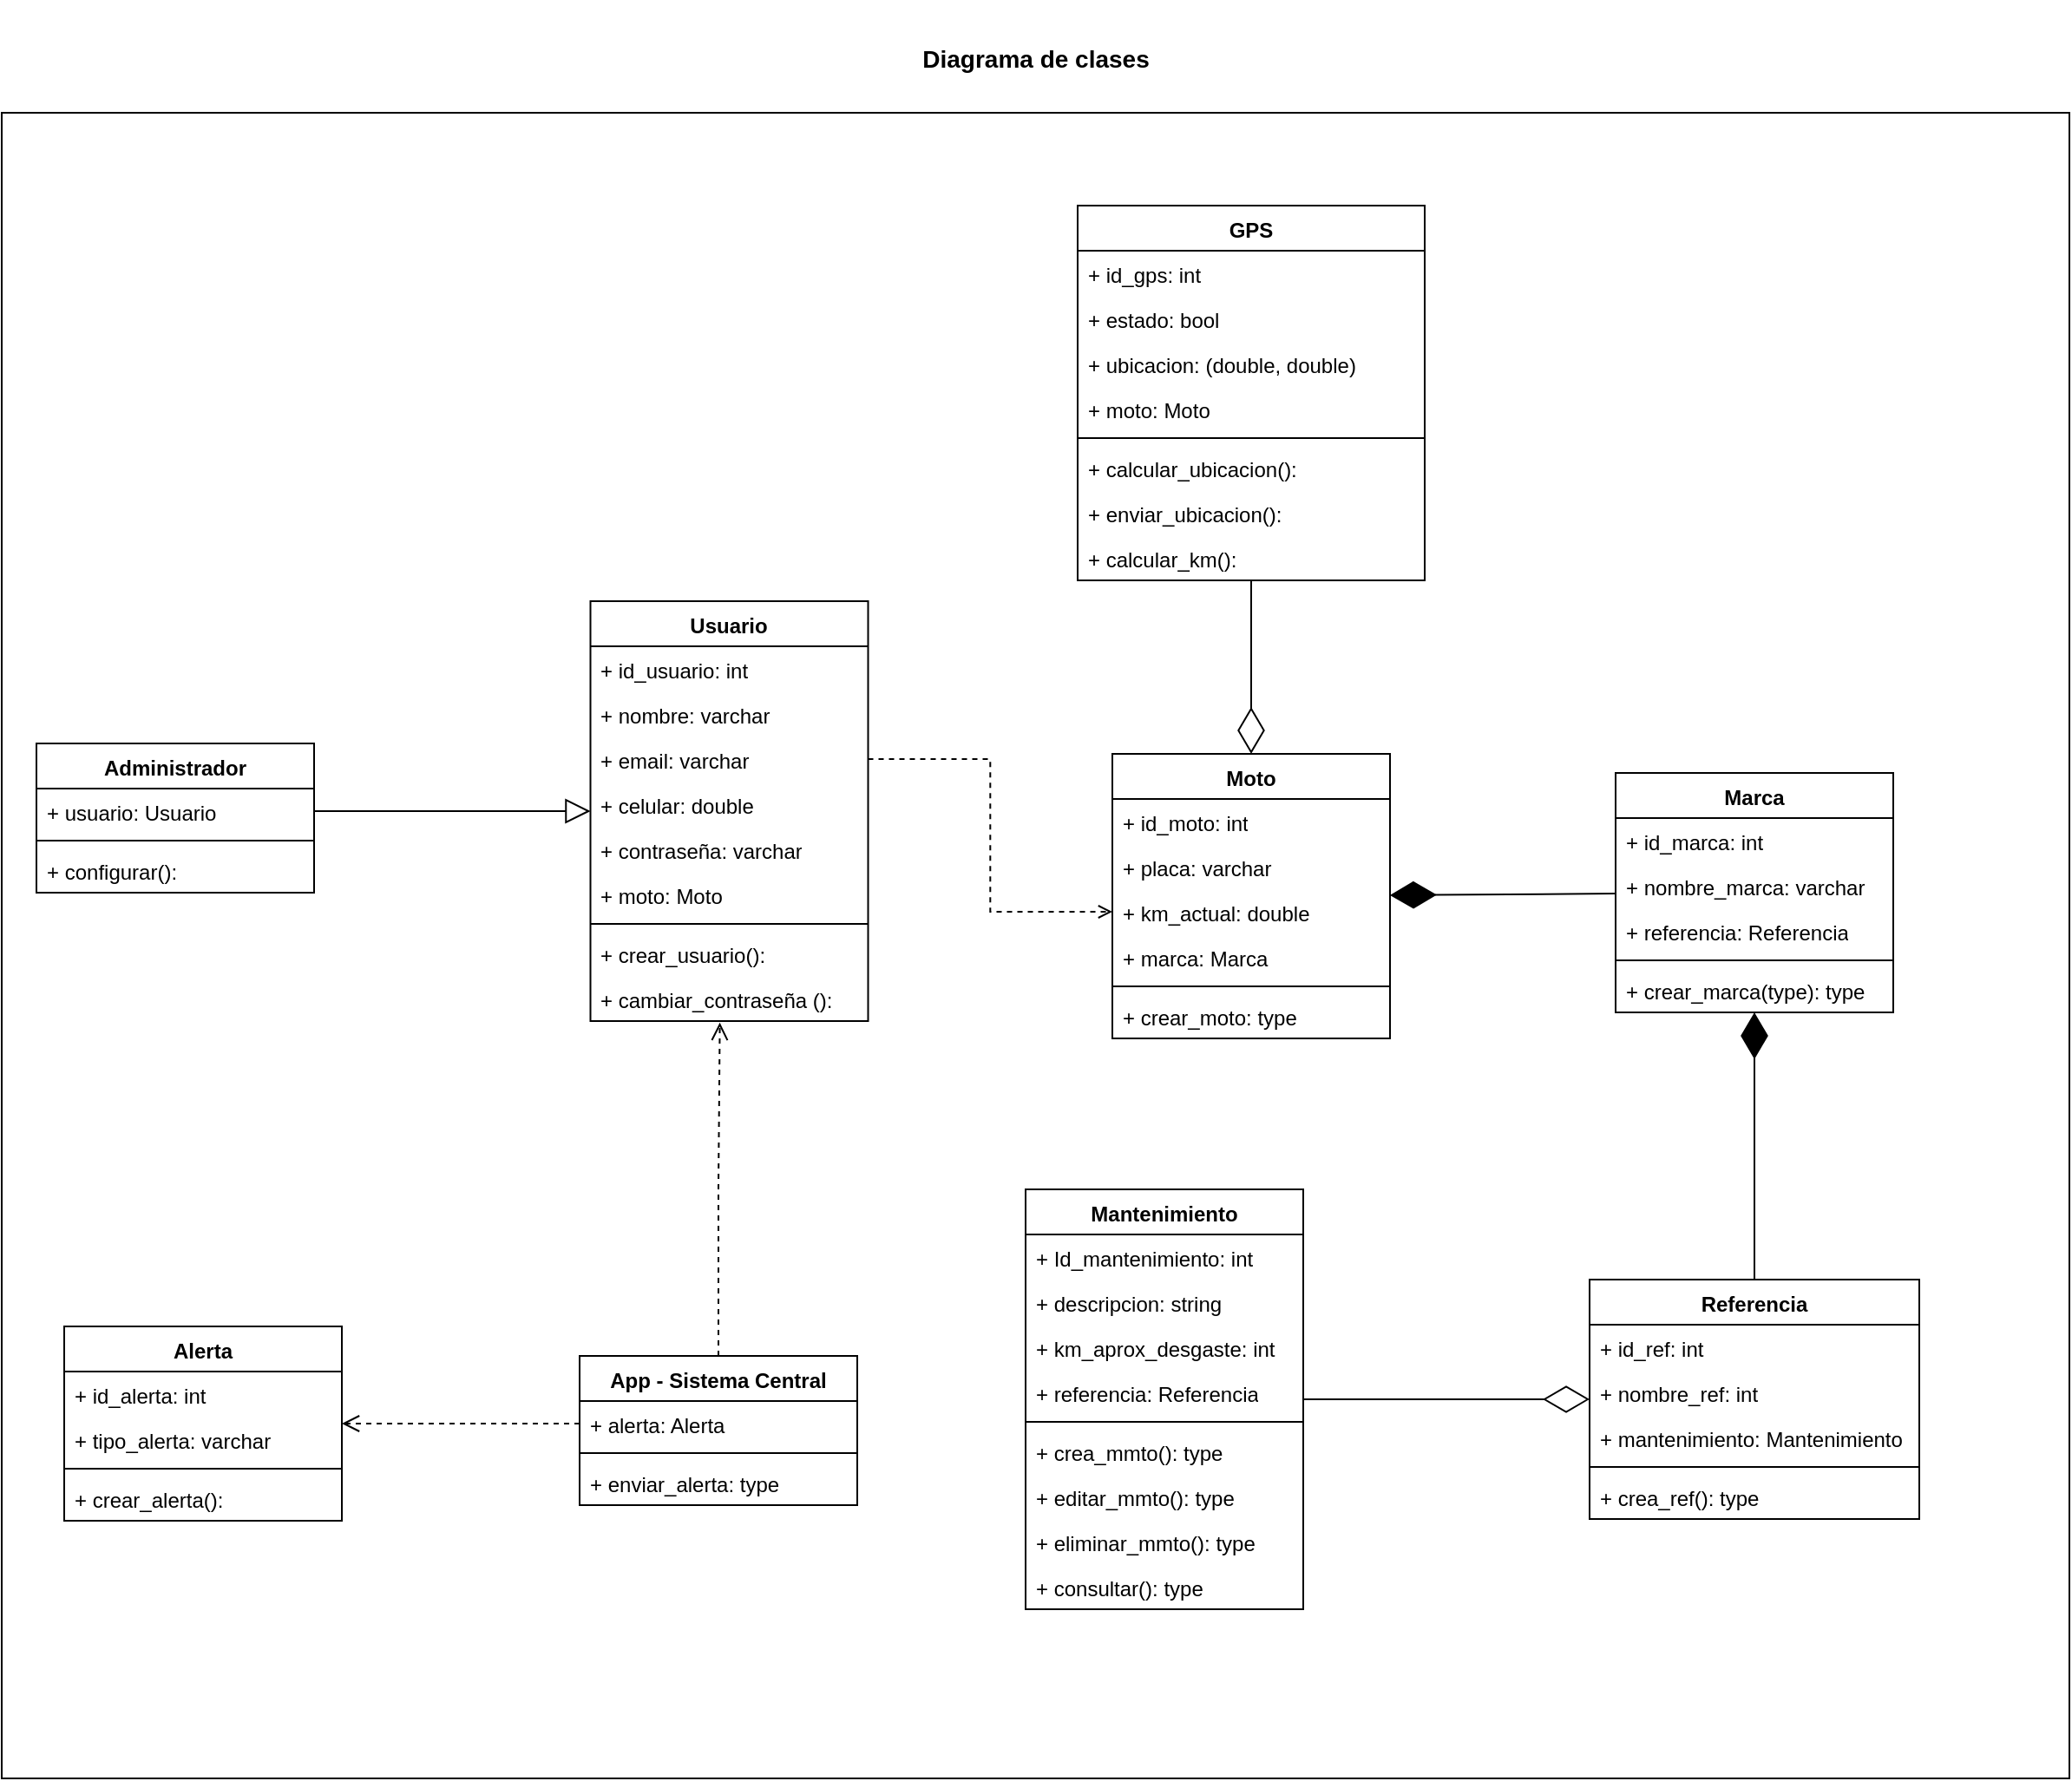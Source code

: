 <mxfile version="21.7.2" type="github">
  <diagram name="Página-1" id="AJo7MkJlBzFm4DOstwoO">
    <mxGraphModel dx="1725" dy="1435" grid="1" gridSize="14" guides="1" tooltips="1" connect="1" arrows="1" fold="1" page="1" pageScale="1" pageWidth="450" pageHeight="1100" math="0" shadow="0">
      <root>
        <mxCell id="0" />
        <mxCell id="1" parent="0" />
        <mxCell id="zH-oJmZ9fDYXSKhFiZC8-72" value="" style="group" vertex="1" connectable="0" parent="1">
          <mxGeometry x="966" y="66" width="1191.5" height="960" as="geometry" />
        </mxCell>
        <mxCell id="zH-oJmZ9fDYXSKhFiZC8-73" value="&lt;h1 style=&quot;line-height: 110%;&quot;&gt;&lt;font style=&quot;font-size: 14px;&quot;&gt;Diagrama de clases&lt;/font&gt;&lt;/h1&gt;" style="rounded=0;whiteSpace=wrap;html=1;horizontal=1;verticalAlign=bottom;labelPosition=center;verticalLabelPosition=top;align=center;direction=east;" vertex="1" parent="zH-oJmZ9fDYXSKhFiZC8-72">
          <mxGeometry width="1191.5" height="960" as="geometry" />
        </mxCell>
        <mxCell id="zH-oJmZ9fDYXSKhFiZC8-74" value="Usuario" style="swimlane;fontStyle=1;align=center;verticalAlign=top;childLayout=stackLayout;horizontal=1;startSize=26;horizontalStack=0;resizeParent=1;resizeParentMax=0;resizeLast=0;collapsible=1;marginBottom=0;whiteSpace=wrap;html=1;" vertex="1" parent="zH-oJmZ9fDYXSKhFiZC8-72">
          <mxGeometry x="339.25" y="281.5" width="160" height="242" as="geometry" />
        </mxCell>
        <mxCell id="zH-oJmZ9fDYXSKhFiZC8-75" value="+ id_usuario: int" style="text;strokeColor=none;fillColor=none;align=left;verticalAlign=top;spacingLeft=4;spacingRight=4;overflow=hidden;rotatable=0;points=[[0,0.5],[1,0.5]];portConstraint=eastwest;whiteSpace=wrap;html=1;" vertex="1" parent="zH-oJmZ9fDYXSKhFiZC8-74">
          <mxGeometry y="26" width="160" height="26" as="geometry" />
        </mxCell>
        <mxCell id="zH-oJmZ9fDYXSKhFiZC8-76" value="+ nombre: varchar" style="text;strokeColor=none;fillColor=none;align=left;verticalAlign=top;spacingLeft=4;spacingRight=4;overflow=hidden;rotatable=0;points=[[0,0.5],[1,0.5]];portConstraint=eastwest;whiteSpace=wrap;html=1;" vertex="1" parent="zH-oJmZ9fDYXSKhFiZC8-74">
          <mxGeometry y="52" width="160" height="26" as="geometry" />
        </mxCell>
        <mxCell id="zH-oJmZ9fDYXSKhFiZC8-77" value="+ email: varchar" style="text;strokeColor=none;fillColor=none;align=left;verticalAlign=top;spacingLeft=4;spacingRight=4;overflow=hidden;rotatable=0;points=[[0,0.5],[1,0.5]];portConstraint=eastwest;whiteSpace=wrap;html=1;" vertex="1" parent="zH-oJmZ9fDYXSKhFiZC8-74">
          <mxGeometry y="78" width="160" height="26" as="geometry" />
        </mxCell>
        <mxCell id="zH-oJmZ9fDYXSKhFiZC8-78" value="+ celular: double" style="text;strokeColor=none;fillColor=none;align=left;verticalAlign=top;spacingLeft=4;spacingRight=4;overflow=hidden;rotatable=0;points=[[0,0.5],[1,0.5]];portConstraint=eastwest;whiteSpace=wrap;html=1;" vertex="1" parent="zH-oJmZ9fDYXSKhFiZC8-74">
          <mxGeometry y="104" width="160" height="26" as="geometry" />
        </mxCell>
        <mxCell id="zH-oJmZ9fDYXSKhFiZC8-79" value="+ contraseña: varchar" style="text;strokeColor=none;fillColor=none;align=left;verticalAlign=top;spacingLeft=4;spacingRight=4;overflow=hidden;rotatable=0;points=[[0,0.5],[1,0.5]];portConstraint=eastwest;whiteSpace=wrap;html=1;" vertex="1" parent="zH-oJmZ9fDYXSKhFiZC8-74">
          <mxGeometry y="130" width="160" height="26" as="geometry" />
        </mxCell>
        <mxCell id="zH-oJmZ9fDYXSKhFiZC8-80" value="+ moto: Moto" style="text;strokeColor=none;fillColor=none;align=left;verticalAlign=top;spacingLeft=4;spacingRight=4;overflow=hidden;rotatable=0;points=[[0,0.5],[1,0.5]];portConstraint=eastwest;whiteSpace=wrap;html=1;" vertex="1" parent="zH-oJmZ9fDYXSKhFiZC8-74">
          <mxGeometry y="156" width="160" height="26" as="geometry" />
        </mxCell>
        <mxCell id="zH-oJmZ9fDYXSKhFiZC8-81" value="" style="line;strokeWidth=1;fillColor=none;align=left;verticalAlign=middle;spacingTop=-1;spacingLeft=3;spacingRight=3;rotatable=0;labelPosition=right;points=[];portConstraint=eastwest;strokeColor=inherit;" vertex="1" parent="zH-oJmZ9fDYXSKhFiZC8-74">
          <mxGeometry y="182" width="160" height="8" as="geometry" />
        </mxCell>
        <mxCell id="zH-oJmZ9fDYXSKhFiZC8-82" value="+ crear_usuario():" style="text;strokeColor=none;fillColor=none;align=left;verticalAlign=top;spacingLeft=4;spacingRight=4;overflow=hidden;rotatable=0;points=[[0,0.5],[1,0.5]];portConstraint=eastwest;whiteSpace=wrap;html=1;" vertex="1" parent="zH-oJmZ9fDYXSKhFiZC8-74">
          <mxGeometry y="190" width="160" height="26" as="geometry" />
        </mxCell>
        <mxCell id="zH-oJmZ9fDYXSKhFiZC8-83" value="+ cambiar_contraseña ():" style="text;strokeColor=none;fillColor=none;align=left;verticalAlign=top;spacingLeft=4;spacingRight=4;overflow=hidden;rotatable=0;points=[[0,0.5],[1,0.5]];portConstraint=eastwest;whiteSpace=wrap;html=1;" vertex="1" parent="zH-oJmZ9fDYXSKhFiZC8-74">
          <mxGeometry y="216" width="160" height="26" as="geometry" />
        </mxCell>
        <mxCell id="zH-oJmZ9fDYXSKhFiZC8-84" value="Administrador" style="swimlane;fontStyle=1;align=center;verticalAlign=top;childLayout=stackLayout;horizontal=1;startSize=26;horizontalStack=0;resizeParent=1;resizeParentMax=0;resizeLast=0;collapsible=1;marginBottom=0;whiteSpace=wrap;html=1;" vertex="1" parent="zH-oJmZ9fDYXSKhFiZC8-72">
          <mxGeometry x="20" y="363.5" width="160" height="86" as="geometry" />
        </mxCell>
        <mxCell id="zH-oJmZ9fDYXSKhFiZC8-85" value="+ usuario: Usuario" style="text;strokeColor=none;fillColor=none;align=left;verticalAlign=top;spacingLeft=4;spacingRight=4;overflow=hidden;rotatable=0;points=[[0,0.5],[1,0.5]];portConstraint=eastwest;whiteSpace=wrap;html=1;" vertex="1" parent="zH-oJmZ9fDYXSKhFiZC8-84">
          <mxGeometry y="26" width="160" height="26" as="geometry" />
        </mxCell>
        <mxCell id="zH-oJmZ9fDYXSKhFiZC8-86" value="" style="line;strokeWidth=1;fillColor=none;align=left;verticalAlign=middle;spacingTop=-1;spacingLeft=3;spacingRight=3;rotatable=0;labelPosition=right;points=[];portConstraint=eastwest;strokeColor=inherit;" vertex="1" parent="zH-oJmZ9fDYXSKhFiZC8-84">
          <mxGeometry y="52" width="160" height="8" as="geometry" />
        </mxCell>
        <mxCell id="zH-oJmZ9fDYXSKhFiZC8-87" value="+ configurar():&amp;nbsp;" style="text;strokeColor=none;fillColor=none;align=left;verticalAlign=top;spacingLeft=4;spacingRight=4;overflow=hidden;rotatable=0;points=[[0,0.5],[1,0.5]];portConstraint=eastwest;whiteSpace=wrap;html=1;" vertex="1" parent="zH-oJmZ9fDYXSKhFiZC8-84">
          <mxGeometry y="60" width="160" height="26" as="geometry" />
        </mxCell>
        <mxCell id="zH-oJmZ9fDYXSKhFiZC8-88" value="Moto" style="swimlane;fontStyle=1;align=center;verticalAlign=top;childLayout=stackLayout;horizontal=1;startSize=26;horizontalStack=0;resizeParent=1;resizeParentMax=0;resizeLast=0;collapsible=1;marginBottom=0;whiteSpace=wrap;html=1;" vertex="1" parent="zH-oJmZ9fDYXSKhFiZC8-72">
          <mxGeometry x="640" y="369.5" width="160" height="164" as="geometry" />
        </mxCell>
        <mxCell id="zH-oJmZ9fDYXSKhFiZC8-89" value="+ id_moto: int" style="text;strokeColor=none;fillColor=none;align=left;verticalAlign=top;spacingLeft=4;spacingRight=4;overflow=hidden;rotatable=0;points=[[0,0.5],[1,0.5]];portConstraint=eastwest;whiteSpace=wrap;html=1;" vertex="1" parent="zH-oJmZ9fDYXSKhFiZC8-88">
          <mxGeometry y="26" width="160" height="26" as="geometry" />
        </mxCell>
        <mxCell id="zH-oJmZ9fDYXSKhFiZC8-90" value="+ placa: varchar" style="text;strokeColor=none;fillColor=none;align=left;verticalAlign=top;spacingLeft=4;spacingRight=4;overflow=hidden;rotatable=0;points=[[0,0.5],[1,0.5]];portConstraint=eastwest;whiteSpace=wrap;html=1;" vertex="1" parent="zH-oJmZ9fDYXSKhFiZC8-88">
          <mxGeometry y="52" width="160" height="26" as="geometry" />
        </mxCell>
        <mxCell id="zH-oJmZ9fDYXSKhFiZC8-91" value="+ km_actual: double" style="text;strokeColor=none;fillColor=none;align=left;verticalAlign=top;spacingLeft=4;spacingRight=4;overflow=hidden;rotatable=0;points=[[0,0.5],[1,0.5]];portConstraint=eastwest;whiteSpace=wrap;html=1;" vertex="1" parent="zH-oJmZ9fDYXSKhFiZC8-88">
          <mxGeometry y="78" width="160" height="26" as="geometry" />
        </mxCell>
        <mxCell id="zH-oJmZ9fDYXSKhFiZC8-92" value="+ marca: Marca" style="text;strokeColor=none;fillColor=none;align=left;verticalAlign=top;spacingLeft=4;spacingRight=4;overflow=hidden;rotatable=0;points=[[0,0.5],[1,0.5]];portConstraint=eastwest;whiteSpace=wrap;html=1;" vertex="1" parent="zH-oJmZ9fDYXSKhFiZC8-88">
          <mxGeometry y="104" width="160" height="26" as="geometry" />
        </mxCell>
        <mxCell id="zH-oJmZ9fDYXSKhFiZC8-93" value="" style="line;strokeWidth=1;fillColor=none;align=left;verticalAlign=middle;spacingTop=-1;spacingLeft=3;spacingRight=3;rotatable=0;labelPosition=right;points=[];portConstraint=eastwest;strokeColor=inherit;" vertex="1" parent="zH-oJmZ9fDYXSKhFiZC8-88">
          <mxGeometry y="130" width="160" height="8" as="geometry" />
        </mxCell>
        <mxCell id="zH-oJmZ9fDYXSKhFiZC8-94" value="+ crear_moto: type" style="text;strokeColor=none;fillColor=none;align=left;verticalAlign=top;spacingLeft=4;spacingRight=4;overflow=hidden;rotatable=0;points=[[0,0.5],[1,0.5]];portConstraint=eastwest;whiteSpace=wrap;html=1;" vertex="1" parent="zH-oJmZ9fDYXSKhFiZC8-88">
          <mxGeometry y="138" width="160" height="26" as="geometry" />
        </mxCell>
        <mxCell id="zH-oJmZ9fDYXSKhFiZC8-95" value="Mantenimiento" style="swimlane;fontStyle=1;align=center;verticalAlign=top;childLayout=stackLayout;horizontal=1;startSize=26;horizontalStack=0;resizeParent=1;resizeParentMax=0;resizeLast=0;collapsible=1;marginBottom=0;whiteSpace=wrap;html=1;" vertex="1" parent="zH-oJmZ9fDYXSKhFiZC8-72">
          <mxGeometry x="590" y="620.5" width="160" height="242" as="geometry" />
        </mxCell>
        <mxCell id="zH-oJmZ9fDYXSKhFiZC8-96" value="+ Id_mantenimiento: int" style="text;strokeColor=none;fillColor=none;align=left;verticalAlign=top;spacingLeft=4;spacingRight=4;overflow=hidden;rotatable=0;points=[[0,0.5],[1,0.5]];portConstraint=eastwest;whiteSpace=wrap;html=1;" vertex="1" parent="zH-oJmZ9fDYXSKhFiZC8-95">
          <mxGeometry y="26" width="160" height="26" as="geometry" />
        </mxCell>
        <mxCell id="zH-oJmZ9fDYXSKhFiZC8-97" value="+ descripcion: string" style="text;strokeColor=none;fillColor=none;align=left;verticalAlign=top;spacingLeft=4;spacingRight=4;overflow=hidden;rotatable=0;points=[[0,0.5],[1,0.5]];portConstraint=eastwest;whiteSpace=wrap;html=1;" vertex="1" parent="zH-oJmZ9fDYXSKhFiZC8-95">
          <mxGeometry y="52" width="160" height="26" as="geometry" />
        </mxCell>
        <mxCell id="zH-oJmZ9fDYXSKhFiZC8-98" value="+ km_aprox_desgaste: int" style="text;strokeColor=none;fillColor=none;align=left;verticalAlign=top;spacingLeft=4;spacingRight=4;overflow=hidden;rotatable=0;points=[[0,0.5],[1,0.5]];portConstraint=eastwest;whiteSpace=wrap;html=1;" vertex="1" parent="zH-oJmZ9fDYXSKhFiZC8-95">
          <mxGeometry y="78" width="160" height="26" as="geometry" />
        </mxCell>
        <mxCell id="zH-oJmZ9fDYXSKhFiZC8-99" value="+ referencia: Referencia" style="text;strokeColor=none;fillColor=none;align=left;verticalAlign=top;spacingLeft=4;spacingRight=4;overflow=hidden;rotatable=0;points=[[0,0.5],[1,0.5]];portConstraint=eastwest;whiteSpace=wrap;html=1;" vertex="1" parent="zH-oJmZ9fDYXSKhFiZC8-95">
          <mxGeometry y="104" width="160" height="26" as="geometry" />
        </mxCell>
        <mxCell id="zH-oJmZ9fDYXSKhFiZC8-100" value="" style="line;strokeWidth=1;fillColor=none;align=left;verticalAlign=middle;spacingTop=-1;spacingLeft=3;spacingRight=3;rotatable=0;labelPosition=right;points=[];portConstraint=eastwest;strokeColor=inherit;" vertex="1" parent="zH-oJmZ9fDYXSKhFiZC8-95">
          <mxGeometry y="130" width="160" height="8" as="geometry" />
        </mxCell>
        <mxCell id="zH-oJmZ9fDYXSKhFiZC8-101" value="+ crea_mmto(): type" style="text;strokeColor=none;fillColor=none;align=left;verticalAlign=top;spacingLeft=4;spacingRight=4;overflow=hidden;rotatable=0;points=[[0,0.5],[1,0.5]];portConstraint=eastwest;whiteSpace=wrap;html=1;" vertex="1" parent="zH-oJmZ9fDYXSKhFiZC8-95">
          <mxGeometry y="138" width="160" height="26" as="geometry" />
        </mxCell>
        <mxCell id="zH-oJmZ9fDYXSKhFiZC8-102" value="+ editar_mmto(): type" style="text;strokeColor=none;fillColor=none;align=left;verticalAlign=top;spacingLeft=4;spacingRight=4;overflow=hidden;rotatable=0;points=[[0,0.5],[1,0.5]];portConstraint=eastwest;whiteSpace=wrap;html=1;" vertex="1" parent="zH-oJmZ9fDYXSKhFiZC8-95">
          <mxGeometry y="164" width="160" height="26" as="geometry" />
        </mxCell>
        <mxCell id="zH-oJmZ9fDYXSKhFiZC8-103" value="+ eliminar_mmto(): type" style="text;strokeColor=none;fillColor=none;align=left;verticalAlign=top;spacingLeft=4;spacingRight=4;overflow=hidden;rotatable=0;points=[[0,0.5],[1,0.5]];portConstraint=eastwest;whiteSpace=wrap;html=1;" vertex="1" parent="zH-oJmZ9fDYXSKhFiZC8-95">
          <mxGeometry y="190" width="160" height="26" as="geometry" />
        </mxCell>
        <mxCell id="zH-oJmZ9fDYXSKhFiZC8-104" value="+ consultar(): type" style="text;strokeColor=none;fillColor=none;align=left;verticalAlign=top;spacingLeft=4;spacingRight=4;overflow=hidden;rotatable=0;points=[[0,0.5],[1,0.5]];portConstraint=eastwest;whiteSpace=wrap;html=1;" vertex="1" parent="zH-oJmZ9fDYXSKhFiZC8-95">
          <mxGeometry y="216" width="160" height="26" as="geometry" />
        </mxCell>
        <mxCell id="zH-oJmZ9fDYXSKhFiZC8-105" value="Marca" style="swimlane;fontStyle=1;align=center;verticalAlign=top;childLayout=stackLayout;horizontal=1;startSize=26;horizontalStack=0;resizeParent=1;resizeParentMax=0;resizeLast=0;collapsible=1;marginBottom=0;whiteSpace=wrap;html=1;" vertex="1" parent="zH-oJmZ9fDYXSKhFiZC8-72">
          <mxGeometry x="930" y="380.5" width="160" height="138" as="geometry" />
        </mxCell>
        <mxCell id="zH-oJmZ9fDYXSKhFiZC8-106" value="+ id_marca: int" style="text;strokeColor=none;fillColor=none;align=left;verticalAlign=top;spacingLeft=4;spacingRight=4;overflow=hidden;rotatable=0;points=[[0,0.5],[1,0.5]];portConstraint=eastwest;whiteSpace=wrap;html=1;" vertex="1" parent="zH-oJmZ9fDYXSKhFiZC8-105">
          <mxGeometry y="26" width="160" height="26" as="geometry" />
        </mxCell>
        <mxCell id="zH-oJmZ9fDYXSKhFiZC8-107" value="+ nombre_marca: varchar" style="text;strokeColor=none;fillColor=none;align=left;verticalAlign=top;spacingLeft=4;spacingRight=4;overflow=hidden;rotatable=0;points=[[0,0.5],[1,0.5]];portConstraint=eastwest;whiteSpace=wrap;html=1;" vertex="1" parent="zH-oJmZ9fDYXSKhFiZC8-105">
          <mxGeometry y="52" width="160" height="26" as="geometry" />
        </mxCell>
        <mxCell id="zH-oJmZ9fDYXSKhFiZC8-108" value="+ referencia: Referencia" style="text;strokeColor=none;fillColor=none;align=left;verticalAlign=top;spacingLeft=4;spacingRight=4;overflow=hidden;rotatable=0;points=[[0,0.5],[1,0.5]];portConstraint=eastwest;whiteSpace=wrap;html=1;" vertex="1" parent="zH-oJmZ9fDYXSKhFiZC8-105">
          <mxGeometry y="78" width="160" height="26" as="geometry" />
        </mxCell>
        <mxCell id="zH-oJmZ9fDYXSKhFiZC8-109" value="" style="line;strokeWidth=1;fillColor=none;align=left;verticalAlign=middle;spacingTop=-1;spacingLeft=3;spacingRight=3;rotatable=0;labelPosition=right;points=[];portConstraint=eastwest;strokeColor=inherit;" vertex="1" parent="zH-oJmZ9fDYXSKhFiZC8-105">
          <mxGeometry y="104" width="160" height="8" as="geometry" />
        </mxCell>
        <mxCell id="zH-oJmZ9fDYXSKhFiZC8-110" value="+ crear_marca(type): type" style="text;strokeColor=none;fillColor=none;align=left;verticalAlign=top;spacingLeft=4;spacingRight=4;overflow=hidden;rotatable=0;points=[[0,0.5],[1,0.5]];portConstraint=eastwest;whiteSpace=wrap;html=1;" vertex="1" parent="zH-oJmZ9fDYXSKhFiZC8-105">
          <mxGeometry y="112" width="160" height="26" as="geometry" />
        </mxCell>
        <mxCell id="zH-oJmZ9fDYXSKhFiZC8-111" style="edgeStyle=orthogonalEdgeStyle;rounded=0;orthogonalLoop=1;jettySize=auto;html=1;endSize=24;endArrow=diamondThin;endFill=1;" edge="1" parent="zH-oJmZ9fDYXSKhFiZC8-72" source="zH-oJmZ9fDYXSKhFiZC8-112" target="zH-oJmZ9fDYXSKhFiZC8-105">
          <mxGeometry relative="1" as="geometry" />
        </mxCell>
        <mxCell id="zH-oJmZ9fDYXSKhFiZC8-112" value="Referencia" style="swimlane;fontStyle=1;align=center;verticalAlign=top;childLayout=stackLayout;horizontal=1;startSize=26;horizontalStack=0;resizeParent=1;resizeParentMax=0;resizeLast=0;collapsible=1;marginBottom=0;whiteSpace=wrap;html=1;" vertex="1" parent="zH-oJmZ9fDYXSKhFiZC8-72">
          <mxGeometry x="915" y="672.5" width="190" height="138" as="geometry" />
        </mxCell>
        <mxCell id="zH-oJmZ9fDYXSKhFiZC8-113" value="+ id_ref: int" style="text;strokeColor=none;fillColor=none;align=left;verticalAlign=top;spacingLeft=4;spacingRight=4;overflow=hidden;rotatable=0;points=[[0,0.5],[1,0.5]];portConstraint=eastwest;whiteSpace=wrap;html=1;" vertex="1" parent="zH-oJmZ9fDYXSKhFiZC8-112">
          <mxGeometry y="26" width="190" height="26" as="geometry" />
        </mxCell>
        <mxCell id="zH-oJmZ9fDYXSKhFiZC8-114" value="+ nombre_ref: int" style="text;strokeColor=none;fillColor=none;align=left;verticalAlign=top;spacingLeft=4;spacingRight=4;overflow=hidden;rotatable=0;points=[[0,0.5],[1,0.5]];portConstraint=eastwest;whiteSpace=wrap;html=1;" vertex="1" parent="zH-oJmZ9fDYXSKhFiZC8-112">
          <mxGeometry y="52" width="190" height="26" as="geometry" />
        </mxCell>
        <mxCell id="zH-oJmZ9fDYXSKhFiZC8-115" value="+ mantenimiento: Mantenimiento" style="text;strokeColor=none;fillColor=none;align=left;verticalAlign=top;spacingLeft=4;spacingRight=4;overflow=hidden;rotatable=0;points=[[0,0.5],[1,0.5]];portConstraint=eastwest;whiteSpace=wrap;html=1;" vertex="1" parent="zH-oJmZ9fDYXSKhFiZC8-112">
          <mxGeometry y="78" width="190" height="26" as="geometry" />
        </mxCell>
        <mxCell id="zH-oJmZ9fDYXSKhFiZC8-116" value="" style="line;strokeWidth=1;fillColor=none;align=left;verticalAlign=middle;spacingTop=-1;spacingLeft=3;spacingRight=3;rotatable=0;labelPosition=right;points=[];portConstraint=eastwest;strokeColor=inherit;" vertex="1" parent="zH-oJmZ9fDYXSKhFiZC8-112">
          <mxGeometry y="104" width="190" height="8" as="geometry" />
        </mxCell>
        <mxCell id="zH-oJmZ9fDYXSKhFiZC8-117" value="+ crea_ref(): type" style="text;strokeColor=none;fillColor=none;align=left;verticalAlign=top;spacingLeft=4;spacingRight=4;overflow=hidden;rotatable=0;points=[[0,0.5],[1,0.5]];portConstraint=eastwest;whiteSpace=wrap;html=1;" vertex="1" parent="zH-oJmZ9fDYXSKhFiZC8-112">
          <mxGeometry y="112" width="190" height="26" as="geometry" />
        </mxCell>
        <mxCell id="zH-oJmZ9fDYXSKhFiZC8-118" style="edgeStyle=orthogonalEdgeStyle;rounded=0;orthogonalLoop=1;jettySize=auto;html=1;exitX=1;exitY=0.5;exitDx=0;exitDy=0;endArrow=block;endFill=0;endSize=12;" edge="1" parent="zH-oJmZ9fDYXSKhFiZC8-72" source="zH-oJmZ9fDYXSKhFiZC8-85" target="zH-oJmZ9fDYXSKhFiZC8-74">
          <mxGeometry relative="1" as="geometry" />
        </mxCell>
        <mxCell id="zH-oJmZ9fDYXSKhFiZC8-119" value="" style="endArrow=diamondThin;endFill=1;endSize=24;html=1;rounded=0;" edge="1" parent="zH-oJmZ9fDYXSKhFiZC8-72" source="zH-oJmZ9fDYXSKhFiZC8-105" target="zH-oJmZ9fDYXSKhFiZC8-88">
          <mxGeometry width="160" relative="1" as="geometry">
            <mxPoint x="800" y="605" as="sourcePoint" />
            <mxPoint x="960" y="605" as="targetPoint" />
          </mxGeometry>
        </mxCell>
        <mxCell id="zH-oJmZ9fDYXSKhFiZC8-120" style="edgeStyle=orthogonalEdgeStyle;rounded=0;orthogonalLoop=1;jettySize=auto;html=1;entryX=0.466;entryY=1.034;entryDx=0;entryDy=0;entryPerimeter=0;dashed=1;endArrow=open;endFill=0;endSize=8;" edge="1" parent="zH-oJmZ9fDYXSKhFiZC8-72" source="zH-oJmZ9fDYXSKhFiZC8-121" target="zH-oJmZ9fDYXSKhFiZC8-83">
          <mxGeometry relative="1" as="geometry" />
        </mxCell>
        <mxCell id="zH-oJmZ9fDYXSKhFiZC8-121" value="App - Sistema Central" style="swimlane;fontStyle=1;align=center;verticalAlign=top;childLayout=stackLayout;horizontal=1;startSize=26;horizontalStack=0;resizeParent=1;resizeParentMax=0;resizeLast=0;collapsible=1;marginBottom=0;whiteSpace=wrap;html=1;" vertex="1" parent="zH-oJmZ9fDYXSKhFiZC8-72">
          <mxGeometry x="333" y="716.5" width="160" height="86" as="geometry" />
        </mxCell>
        <mxCell id="zH-oJmZ9fDYXSKhFiZC8-122" value="+ alerta: Alerta" style="text;strokeColor=none;fillColor=none;align=left;verticalAlign=top;spacingLeft=4;spacingRight=4;overflow=hidden;rotatable=0;points=[[0,0.5],[1,0.5]];portConstraint=eastwest;whiteSpace=wrap;html=1;" vertex="1" parent="zH-oJmZ9fDYXSKhFiZC8-121">
          <mxGeometry y="26" width="160" height="26" as="geometry" />
        </mxCell>
        <mxCell id="zH-oJmZ9fDYXSKhFiZC8-123" value="" style="line;strokeWidth=1;fillColor=none;align=left;verticalAlign=middle;spacingTop=-1;spacingLeft=3;spacingRight=3;rotatable=0;labelPosition=right;points=[];portConstraint=eastwest;strokeColor=inherit;" vertex="1" parent="zH-oJmZ9fDYXSKhFiZC8-121">
          <mxGeometry y="52" width="160" height="8" as="geometry" />
        </mxCell>
        <mxCell id="zH-oJmZ9fDYXSKhFiZC8-124" value="+ enviar_alerta: type" style="text;strokeColor=none;fillColor=none;align=left;verticalAlign=top;spacingLeft=4;spacingRight=4;overflow=hidden;rotatable=0;points=[[0,0.5],[1,0.5]];portConstraint=eastwest;whiteSpace=wrap;html=1;" vertex="1" parent="zH-oJmZ9fDYXSKhFiZC8-121">
          <mxGeometry y="60" width="160" height="26" as="geometry" />
        </mxCell>
        <mxCell id="zH-oJmZ9fDYXSKhFiZC8-125" value="Alerta" style="swimlane;fontStyle=1;align=center;verticalAlign=top;childLayout=stackLayout;horizontal=1;startSize=26;horizontalStack=0;resizeParent=1;resizeParentMax=0;resizeLast=0;collapsible=1;marginBottom=0;whiteSpace=wrap;html=1;" vertex="1" parent="zH-oJmZ9fDYXSKhFiZC8-72">
          <mxGeometry x="36" y="699.5" width="160" height="112" as="geometry" />
        </mxCell>
        <mxCell id="zH-oJmZ9fDYXSKhFiZC8-126" value="+ id_alerta: int" style="text;strokeColor=none;fillColor=none;align=left;verticalAlign=top;spacingLeft=4;spacingRight=4;overflow=hidden;rotatable=0;points=[[0,0.5],[1,0.5]];portConstraint=eastwest;whiteSpace=wrap;html=1;" vertex="1" parent="zH-oJmZ9fDYXSKhFiZC8-125">
          <mxGeometry y="26" width="160" height="26" as="geometry" />
        </mxCell>
        <mxCell id="zH-oJmZ9fDYXSKhFiZC8-127" value="+ tipo_alerta: varchar" style="text;strokeColor=none;fillColor=none;align=left;verticalAlign=top;spacingLeft=4;spacingRight=4;overflow=hidden;rotatable=0;points=[[0,0.5],[1,0.5]];portConstraint=eastwest;whiteSpace=wrap;html=1;" vertex="1" parent="zH-oJmZ9fDYXSKhFiZC8-125">
          <mxGeometry y="52" width="160" height="26" as="geometry" />
        </mxCell>
        <mxCell id="zH-oJmZ9fDYXSKhFiZC8-128" value="" style="line;strokeWidth=1;fillColor=none;align=left;verticalAlign=middle;spacingTop=-1;spacingLeft=3;spacingRight=3;rotatable=0;labelPosition=right;points=[];portConstraint=eastwest;strokeColor=inherit;" vertex="1" parent="zH-oJmZ9fDYXSKhFiZC8-125">
          <mxGeometry y="78" width="160" height="8" as="geometry" />
        </mxCell>
        <mxCell id="zH-oJmZ9fDYXSKhFiZC8-129" value="+ crear_alerta():&amp;nbsp;" style="text;strokeColor=none;fillColor=none;align=left;verticalAlign=top;spacingLeft=4;spacingRight=4;overflow=hidden;rotatable=0;points=[[0,0.5],[1,0.5]];portConstraint=eastwest;whiteSpace=wrap;html=1;" vertex="1" parent="zH-oJmZ9fDYXSKhFiZC8-125">
          <mxGeometry y="86" width="160" height="26" as="geometry" />
        </mxCell>
        <mxCell id="zH-oJmZ9fDYXSKhFiZC8-130" style="edgeStyle=orthogonalEdgeStyle;rounded=0;orthogonalLoop=1;jettySize=auto;html=1;endSize=24;endArrow=diamondThin;endFill=0;" edge="1" parent="zH-oJmZ9fDYXSKhFiZC8-72" source="zH-oJmZ9fDYXSKhFiZC8-95" target="zH-oJmZ9fDYXSKhFiZC8-112">
          <mxGeometry relative="1" as="geometry" />
        </mxCell>
        <mxCell id="zH-oJmZ9fDYXSKhFiZC8-131" style="edgeStyle=orthogonalEdgeStyle;rounded=0;orthogonalLoop=1;jettySize=auto;html=1;entryX=0;entryY=0.5;entryDx=0;entryDy=0;endArrow=open;endFill=0;dashed=1;" edge="1" parent="zH-oJmZ9fDYXSKhFiZC8-72" source="zH-oJmZ9fDYXSKhFiZC8-77" target="zH-oJmZ9fDYXSKhFiZC8-91">
          <mxGeometry relative="1" as="geometry" />
        </mxCell>
        <mxCell id="zH-oJmZ9fDYXSKhFiZC8-132" value="GPS" style="swimlane;fontStyle=1;align=center;verticalAlign=top;childLayout=stackLayout;horizontal=1;startSize=26;horizontalStack=0;resizeParent=1;resizeParentMax=0;resizeLast=0;collapsible=1;marginBottom=0;whiteSpace=wrap;html=1;" vertex="1" parent="zH-oJmZ9fDYXSKhFiZC8-72">
          <mxGeometry x="620" y="53.5" width="200" height="216" as="geometry" />
        </mxCell>
        <mxCell id="zH-oJmZ9fDYXSKhFiZC8-133" value="+ id_gps: int" style="text;strokeColor=none;fillColor=none;align=left;verticalAlign=top;spacingLeft=4;spacingRight=4;overflow=hidden;rotatable=0;points=[[0,0.5],[1,0.5]];portConstraint=eastwest;whiteSpace=wrap;html=1;" vertex="1" parent="zH-oJmZ9fDYXSKhFiZC8-132">
          <mxGeometry y="26" width="200" height="26" as="geometry" />
        </mxCell>
        <mxCell id="zH-oJmZ9fDYXSKhFiZC8-134" value="+ estado: bool" style="text;strokeColor=none;fillColor=none;align=left;verticalAlign=top;spacingLeft=4;spacingRight=4;overflow=hidden;rotatable=0;points=[[0,0.5],[1,0.5]];portConstraint=eastwest;whiteSpace=wrap;html=1;" vertex="1" parent="zH-oJmZ9fDYXSKhFiZC8-132">
          <mxGeometry y="52" width="200" height="26" as="geometry" />
        </mxCell>
        <mxCell id="zH-oJmZ9fDYXSKhFiZC8-135" value="+ ubicacion: (double, double)" style="text;strokeColor=none;fillColor=none;align=left;verticalAlign=top;spacingLeft=4;spacingRight=4;overflow=hidden;rotatable=0;points=[[0,0.5],[1,0.5]];portConstraint=eastwest;whiteSpace=wrap;html=1;" vertex="1" parent="zH-oJmZ9fDYXSKhFiZC8-132">
          <mxGeometry y="78" width="200" height="26" as="geometry" />
        </mxCell>
        <mxCell id="zH-oJmZ9fDYXSKhFiZC8-136" value="+ moto: Moto" style="text;strokeColor=none;fillColor=none;align=left;verticalAlign=top;spacingLeft=4;spacingRight=4;overflow=hidden;rotatable=0;points=[[0,0.5],[1,0.5]];portConstraint=eastwest;whiteSpace=wrap;html=1;" vertex="1" parent="zH-oJmZ9fDYXSKhFiZC8-132">
          <mxGeometry y="104" width="200" height="26" as="geometry" />
        </mxCell>
        <mxCell id="zH-oJmZ9fDYXSKhFiZC8-137" value="" style="line;strokeWidth=1;fillColor=none;align=left;verticalAlign=middle;spacingTop=-1;spacingLeft=3;spacingRight=3;rotatable=0;labelPosition=right;points=[];portConstraint=eastwest;strokeColor=inherit;" vertex="1" parent="zH-oJmZ9fDYXSKhFiZC8-132">
          <mxGeometry y="130" width="200" height="8" as="geometry" />
        </mxCell>
        <mxCell id="zH-oJmZ9fDYXSKhFiZC8-138" value="+ calcular_ubicacion():&amp;nbsp;" style="text;strokeColor=none;fillColor=none;align=left;verticalAlign=top;spacingLeft=4;spacingRight=4;overflow=hidden;rotatable=0;points=[[0,0.5],[1,0.5]];portConstraint=eastwest;whiteSpace=wrap;html=1;" vertex="1" parent="zH-oJmZ9fDYXSKhFiZC8-132">
          <mxGeometry y="138" width="200" height="26" as="geometry" />
        </mxCell>
        <mxCell id="zH-oJmZ9fDYXSKhFiZC8-139" value="+ enviar_ubicacion():&amp;nbsp;" style="text;strokeColor=none;fillColor=none;align=left;verticalAlign=top;spacingLeft=4;spacingRight=4;overflow=hidden;rotatable=0;points=[[0,0.5],[1,0.5]];portConstraint=eastwest;whiteSpace=wrap;html=1;" vertex="1" parent="zH-oJmZ9fDYXSKhFiZC8-132">
          <mxGeometry y="164" width="200" height="26" as="geometry" />
        </mxCell>
        <mxCell id="zH-oJmZ9fDYXSKhFiZC8-140" value="+ calcular_km():&amp;nbsp;" style="text;strokeColor=none;fillColor=none;align=left;verticalAlign=top;spacingLeft=4;spacingRight=4;overflow=hidden;rotatable=0;points=[[0,0.5],[1,0.5]];portConstraint=eastwest;whiteSpace=wrap;html=1;" vertex="1" parent="zH-oJmZ9fDYXSKhFiZC8-132">
          <mxGeometry y="190" width="200" height="26" as="geometry" />
        </mxCell>
        <mxCell id="zH-oJmZ9fDYXSKhFiZC8-141" value="" style="endArrow=diamondThin;endFill=0;endSize=24;html=1;rounded=0;" edge="1" parent="zH-oJmZ9fDYXSKhFiZC8-72" source="zH-oJmZ9fDYXSKhFiZC8-132" target="zH-oJmZ9fDYXSKhFiZC8-88">
          <mxGeometry width="160" relative="1" as="geometry">
            <mxPoint x="830" y="291.5" as="sourcePoint" />
            <mxPoint x="810" y="460.5" as="targetPoint" />
          </mxGeometry>
        </mxCell>
        <mxCell id="zH-oJmZ9fDYXSKhFiZC8-142" style="edgeStyle=orthogonalEdgeStyle;rounded=0;orthogonalLoop=1;jettySize=auto;html=1;endArrow=open;endFill=0;dashed=1;endSize=8;" edge="1" parent="zH-oJmZ9fDYXSKhFiZC8-72" source="zH-oJmZ9fDYXSKhFiZC8-122" target="zH-oJmZ9fDYXSKhFiZC8-125">
          <mxGeometry relative="1" as="geometry">
            <mxPoint x="223" y="755.5" as="targetPoint" />
          </mxGeometry>
        </mxCell>
      </root>
    </mxGraphModel>
  </diagram>
</mxfile>
